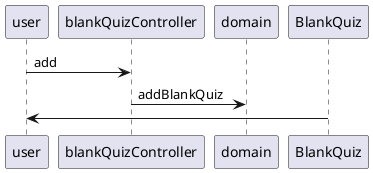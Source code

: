 @startuml
user -> blankQuizController: add
blankQuizController -> domain: addBlankQuiz
user <- BlankQuiz
@enduml